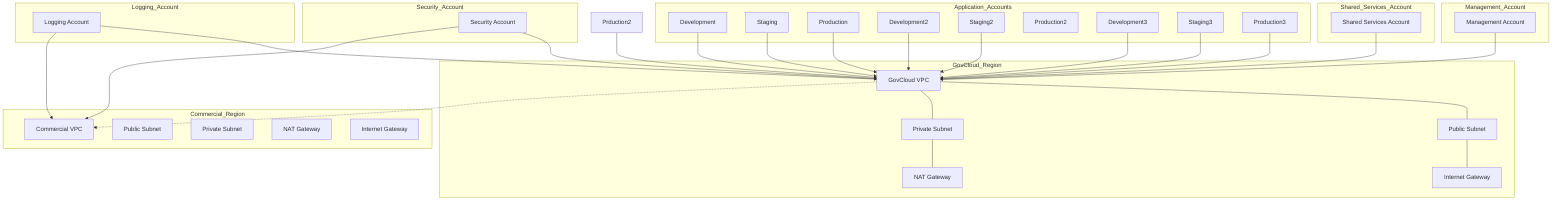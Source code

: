 graph TB
    subgraph Management_Account
        mgmt_account[Management Account]
    end

    subgraph Shared_Services_Account
        shared_services_account[Shared Services Account]
    end

    subgraph Application_Accounts
       Development[Development]
       Staging[Staging]
       Production[Production]

       Development2[Development2]
       Staging2[Staging2]
       Production2[Production2]

       Development3[Development3]
       Staging3[Staging3]
       Production3[Production3]
    end

    subgraph Security_Account
        security_account[Security Account]
    end

    subgraph Logging_Account
        logging_account[Logging Account]
    end

    subgraph GovCloud_Region
        govcloud_vpc[GovCloud VPC]
        govcloud_public_subnet[Public Subnet]
        govcloud_private_subnet[Private Subnet]
        govcloud_nat_gateway[NAT Gateway]
        govcloud_internet_gateway[Internet Gateway]
    end

    subgraph Commercial_Region
        commercial_vpc[Commercial VPC]
        commercial_public_subnet[Public Subnet]
        commercial_private_subnet[Private Subnet]
        commercial_nat_gateway[NAT Gateway]
        commercial_internet_gateway[Internet Gateway]
    end

    govcloud_vpc --- govcloud_public_subnet
    govcloud_vpc --- govcloud_private_subnet
    govcloud_public_subnet --- govcloud_internet_gateway
    govcloud_private_subnet --- govcloud_nat_gateway

    mgmt_account --> govcloud_vpc
    shared_services_account --> govcloud_vpc
    Development --> govcloud_vpc
    Staging --> govcloud_vpc
    Production --> govcloud_vpc
    Development2 --> govcloud_vpc
    Staging2 --> govcloud_vpc
    Prduction2 --> govcloud_vpc
    Development3 --> govcloud_vpc
    Staging3 --> govcloud_vpc
    Production3 --> govcloud_vpc
    security_account --> govcloud_vpc
    security_account --> commercial_vpc
    logging_account --> govcloud_vpc
    logging_account --> commercial_vpc

    govcloud_vpc -.-> commercial_vpc
